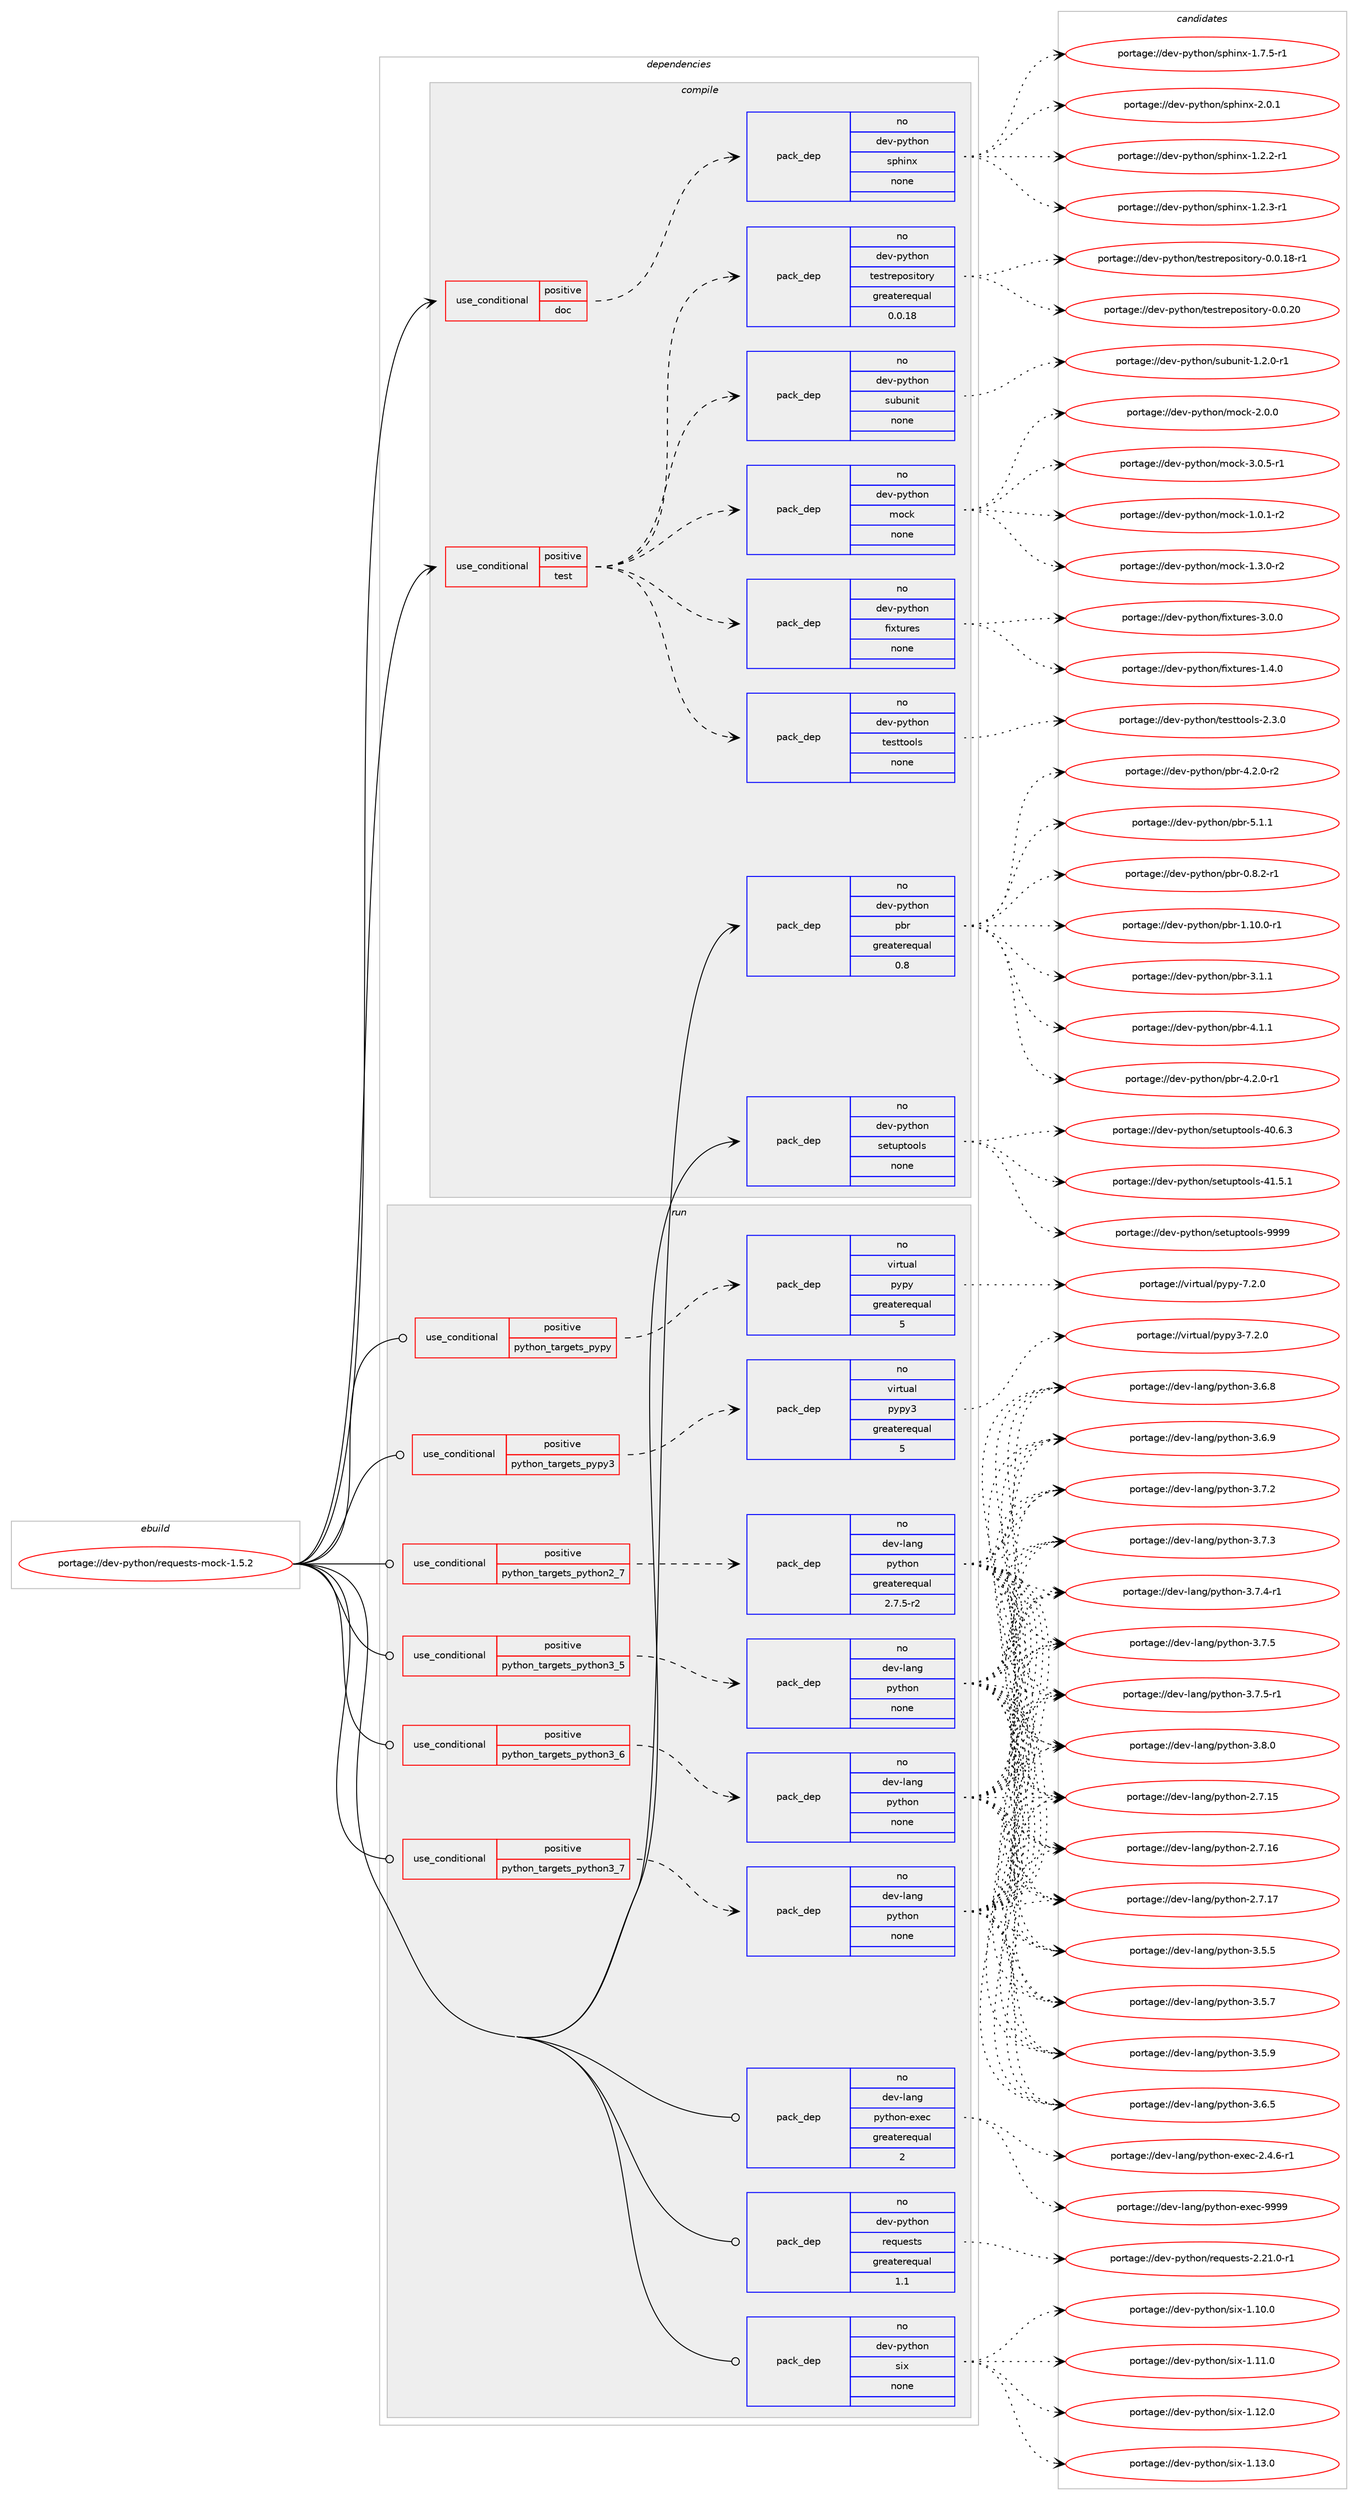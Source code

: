 digraph prolog {

# *************
# Graph options
# *************

newrank=true;
concentrate=true;
compound=true;
graph [rankdir=LR,fontname=Helvetica,fontsize=10,ranksep=1.5];#, ranksep=2.5, nodesep=0.2];
edge  [arrowhead=vee];
node  [fontname=Helvetica,fontsize=10];

# **********
# The ebuild
# **********

subgraph cluster_leftcol {
color=gray;
rank=same;
label=<<i>ebuild</i>>;
id [label="portage://dev-python/requests-mock-1.5.2", color=red, width=4, href="../dev-python/requests-mock-1.5.2.svg"];
}

# ****************
# The dependencies
# ****************

subgraph cluster_midcol {
color=gray;
label=<<i>dependencies</i>>;
subgraph cluster_compile {
fillcolor="#eeeeee";
style=filled;
label=<<i>compile</i>>;
subgraph cond37958 {
dependency170275 [label=<<TABLE BORDER="0" CELLBORDER="1" CELLSPACING="0" CELLPADDING="4"><TR><TD ROWSPAN="3" CELLPADDING="10">use_conditional</TD></TR><TR><TD>positive</TD></TR><TR><TD>doc</TD></TR></TABLE>>, shape=none, color=red];
subgraph pack128914 {
dependency170276 [label=<<TABLE BORDER="0" CELLBORDER="1" CELLSPACING="0" CELLPADDING="4" WIDTH="220"><TR><TD ROWSPAN="6" CELLPADDING="30">pack_dep</TD></TR><TR><TD WIDTH="110">no</TD></TR><TR><TD>dev-python</TD></TR><TR><TD>sphinx</TD></TR><TR><TD>none</TD></TR><TR><TD></TD></TR></TABLE>>, shape=none, color=blue];
}
dependency170275:e -> dependency170276:w [weight=20,style="dashed",arrowhead="vee"];
}
id:e -> dependency170275:w [weight=20,style="solid",arrowhead="vee"];
subgraph cond37959 {
dependency170277 [label=<<TABLE BORDER="0" CELLBORDER="1" CELLSPACING="0" CELLPADDING="4"><TR><TD ROWSPAN="3" CELLPADDING="10">use_conditional</TD></TR><TR><TD>positive</TD></TR><TR><TD>test</TD></TR></TABLE>>, shape=none, color=red];
subgraph pack128915 {
dependency170278 [label=<<TABLE BORDER="0" CELLBORDER="1" CELLSPACING="0" CELLPADDING="4" WIDTH="220"><TR><TD ROWSPAN="6" CELLPADDING="30">pack_dep</TD></TR><TR><TD WIDTH="110">no</TD></TR><TR><TD>dev-python</TD></TR><TR><TD>fixtures</TD></TR><TR><TD>none</TD></TR><TR><TD></TD></TR></TABLE>>, shape=none, color=blue];
}
dependency170277:e -> dependency170278:w [weight=20,style="dashed",arrowhead="vee"];
subgraph pack128916 {
dependency170279 [label=<<TABLE BORDER="0" CELLBORDER="1" CELLSPACING="0" CELLPADDING="4" WIDTH="220"><TR><TD ROWSPAN="6" CELLPADDING="30">pack_dep</TD></TR><TR><TD WIDTH="110">no</TD></TR><TR><TD>dev-python</TD></TR><TR><TD>mock</TD></TR><TR><TD>none</TD></TR><TR><TD></TD></TR></TABLE>>, shape=none, color=blue];
}
dependency170277:e -> dependency170279:w [weight=20,style="dashed",arrowhead="vee"];
subgraph pack128917 {
dependency170280 [label=<<TABLE BORDER="0" CELLBORDER="1" CELLSPACING="0" CELLPADDING="4" WIDTH="220"><TR><TD ROWSPAN="6" CELLPADDING="30">pack_dep</TD></TR><TR><TD WIDTH="110">no</TD></TR><TR><TD>dev-python</TD></TR><TR><TD>subunit</TD></TR><TR><TD>none</TD></TR><TR><TD></TD></TR></TABLE>>, shape=none, color=blue];
}
dependency170277:e -> dependency170280:w [weight=20,style="dashed",arrowhead="vee"];
subgraph pack128918 {
dependency170281 [label=<<TABLE BORDER="0" CELLBORDER="1" CELLSPACING="0" CELLPADDING="4" WIDTH="220"><TR><TD ROWSPAN="6" CELLPADDING="30">pack_dep</TD></TR><TR><TD WIDTH="110">no</TD></TR><TR><TD>dev-python</TD></TR><TR><TD>testrepository</TD></TR><TR><TD>greaterequal</TD></TR><TR><TD>0.0.18</TD></TR></TABLE>>, shape=none, color=blue];
}
dependency170277:e -> dependency170281:w [weight=20,style="dashed",arrowhead="vee"];
subgraph pack128919 {
dependency170282 [label=<<TABLE BORDER="0" CELLBORDER="1" CELLSPACING="0" CELLPADDING="4" WIDTH="220"><TR><TD ROWSPAN="6" CELLPADDING="30">pack_dep</TD></TR><TR><TD WIDTH="110">no</TD></TR><TR><TD>dev-python</TD></TR><TR><TD>testtools</TD></TR><TR><TD>none</TD></TR><TR><TD></TD></TR></TABLE>>, shape=none, color=blue];
}
dependency170277:e -> dependency170282:w [weight=20,style="dashed",arrowhead="vee"];
}
id:e -> dependency170277:w [weight=20,style="solid",arrowhead="vee"];
subgraph pack128920 {
dependency170283 [label=<<TABLE BORDER="0" CELLBORDER="1" CELLSPACING="0" CELLPADDING="4" WIDTH="220"><TR><TD ROWSPAN="6" CELLPADDING="30">pack_dep</TD></TR><TR><TD WIDTH="110">no</TD></TR><TR><TD>dev-python</TD></TR><TR><TD>pbr</TD></TR><TR><TD>greaterequal</TD></TR><TR><TD>0.8</TD></TR></TABLE>>, shape=none, color=blue];
}
id:e -> dependency170283:w [weight=20,style="solid",arrowhead="vee"];
subgraph pack128921 {
dependency170284 [label=<<TABLE BORDER="0" CELLBORDER="1" CELLSPACING="0" CELLPADDING="4" WIDTH="220"><TR><TD ROWSPAN="6" CELLPADDING="30">pack_dep</TD></TR><TR><TD WIDTH="110">no</TD></TR><TR><TD>dev-python</TD></TR><TR><TD>setuptools</TD></TR><TR><TD>none</TD></TR><TR><TD></TD></TR></TABLE>>, shape=none, color=blue];
}
id:e -> dependency170284:w [weight=20,style="solid",arrowhead="vee"];
}
subgraph cluster_compileandrun {
fillcolor="#eeeeee";
style=filled;
label=<<i>compile and run</i>>;
}
subgraph cluster_run {
fillcolor="#eeeeee";
style=filled;
label=<<i>run</i>>;
subgraph cond37960 {
dependency170285 [label=<<TABLE BORDER="0" CELLBORDER="1" CELLSPACING="0" CELLPADDING="4"><TR><TD ROWSPAN="3" CELLPADDING="10">use_conditional</TD></TR><TR><TD>positive</TD></TR><TR><TD>python_targets_pypy</TD></TR></TABLE>>, shape=none, color=red];
subgraph pack128922 {
dependency170286 [label=<<TABLE BORDER="0" CELLBORDER="1" CELLSPACING="0" CELLPADDING="4" WIDTH="220"><TR><TD ROWSPAN="6" CELLPADDING="30">pack_dep</TD></TR><TR><TD WIDTH="110">no</TD></TR><TR><TD>virtual</TD></TR><TR><TD>pypy</TD></TR><TR><TD>greaterequal</TD></TR><TR><TD>5</TD></TR></TABLE>>, shape=none, color=blue];
}
dependency170285:e -> dependency170286:w [weight=20,style="dashed",arrowhead="vee"];
}
id:e -> dependency170285:w [weight=20,style="solid",arrowhead="odot"];
subgraph cond37961 {
dependency170287 [label=<<TABLE BORDER="0" CELLBORDER="1" CELLSPACING="0" CELLPADDING="4"><TR><TD ROWSPAN="3" CELLPADDING="10">use_conditional</TD></TR><TR><TD>positive</TD></TR><TR><TD>python_targets_pypy3</TD></TR></TABLE>>, shape=none, color=red];
subgraph pack128923 {
dependency170288 [label=<<TABLE BORDER="0" CELLBORDER="1" CELLSPACING="0" CELLPADDING="4" WIDTH="220"><TR><TD ROWSPAN="6" CELLPADDING="30">pack_dep</TD></TR><TR><TD WIDTH="110">no</TD></TR><TR><TD>virtual</TD></TR><TR><TD>pypy3</TD></TR><TR><TD>greaterequal</TD></TR><TR><TD>5</TD></TR></TABLE>>, shape=none, color=blue];
}
dependency170287:e -> dependency170288:w [weight=20,style="dashed",arrowhead="vee"];
}
id:e -> dependency170287:w [weight=20,style="solid",arrowhead="odot"];
subgraph cond37962 {
dependency170289 [label=<<TABLE BORDER="0" CELLBORDER="1" CELLSPACING="0" CELLPADDING="4"><TR><TD ROWSPAN="3" CELLPADDING="10">use_conditional</TD></TR><TR><TD>positive</TD></TR><TR><TD>python_targets_python2_7</TD></TR></TABLE>>, shape=none, color=red];
subgraph pack128924 {
dependency170290 [label=<<TABLE BORDER="0" CELLBORDER="1" CELLSPACING="0" CELLPADDING="4" WIDTH="220"><TR><TD ROWSPAN="6" CELLPADDING="30">pack_dep</TD></TR><TR><TD WIDTH="110">no</TD></TR><TR><TD>dev-lang</TD></TR><TR><TD>python</TD></TR><TR><TD>greaterequal</TD></TR><TR><TD>2.7.5-r2</TD></TR></TABLE>>, shape=none, color=blue];
}
dependency170289:e -> dependency170290:w [weight=20,style="dashed",arrowhead="vee"];
}
id:e -> dependency170289:w [weight=20,style="solid",arrowhead="odot"];
subgraph cond37963 {
dependency170291 [label=<<TABLE BORDER="0" CELLBORDER="1" CELLSPACING="0" CELLPADDING="4"><TR><TD ROWSPAN="3" CELLPADDING="10">use_conditional</TD></TR><TR><TD>positive</TD></TR><TR><TD>python_targets_python3_5</TD></TR></TABLE>>, shape=none, color=red];
subgraph pack128925 {
dependency170292 [label=<<TABLE BORDER="0" CELLBORDER="1" CELLSPACING="0" CELLPADDING="4" WIDTH="220"><TR><TD ROWSPAN="6" CELLPADDING="30">pack_dep</TD></TR><TR><TD WIDTH="110">no</TD></TR><TR><TD>dev-lang</TD></TR><TR><TD>python</TD></TR><TR><TD>none</TD></TR><TR><TD></TD></TR></TABLE>>, shape=none, color=blue];
}
dependency170291:e -> dependency170292:w [weight=20,style="dashed",arrowhead="vee"];
}
id:e -> dependency170291:w [weight=20,style="solid",arrowhead="odot"];
subgraph cond37964 {
dependency170293 [label=<<TABLE BORDER="0" CELLBORDER="1" CELLSPACING="0" CELLPADDING="4"><TR><TD ROWSPAN="3" CELLPADDING="10">use_conditional</TD></TR><TR><TD>positive</TD></TR><TR><TD>python_targets_python3_6</TD></TR></TABLE>>, shape=none, color=red];
subgraph pack128926 {
dependency170294 [label=<<TABLE BORDER="0" CELLBORDER="1" CELLSPACING="0" CELLPADDING="4" WIDTH="220"><TR><TD ROWSPAN="6" CELLPADDING="30">pack_dep</TD></TR><TR><TD WIDTH="110">no</TD></TR><TR><TD>dev-lang</TD></TR><TR><TD>python</TD></TR><TR><TD>none</TD></TR><TR><TD></TD></TR></TABLE>>, shape=none, color=blue];
}
dependency170293:e -> dependency170294:w [weight=20,style="dashed",arrowhead="vee"];
}
id:e -> dependency170293:w [weight=20,style="solid",arrowhead="odot"];
subgraph cond37965 {
dependency170295 [label=<<TABLE BORDER="0" CELLBORDER="1" CELLSPACING="0" CELLPADDING="4"><TR><TD ROWSPAN="3" CELLPADDING="10">use_conditional</TD></TR><TR><TD>positive</TD></TR><TR><TD>python_targets_python3_7</TD></TR></TABLE>>, shape=none, color=red];
subgraph pack128927 {
dependency170296 [label=<<TABLE BORDER="0" CELLBORDER="1" CELLSPACING="0" CELLPADDING="4" WIDTH="220"><TR><TD ROWSPAN="6" CELLPADDING="30">pack_dep</TD></TR><TR><TD WIDTH="110">no</TD></TR><TR><TD>dev-lang</TD></TR><TR><TD>python</TD></TR><TR><TD>none</TD></TR><TR><TD></TD></TR></TABLE>>, shape=none, color=blue];
}
dependency170295:e -> dependency170296:w [weight=20,style="dashed",arrowhead="vee"];
}
id:e -> dependency170295:w [weight=20,style="solid",arrowhead="odot"];
subgraph pack128928 {
dependency170297 [label=<<TABLE BORDER="0" CELLBORDER="1" CELLSPACING="0" CELLPADDING="4" WIDTH="220"><TR><TD ROWSPAN="6" CELLPADDING="30">pack_dep</TD></TR><TR><TD WIDTH="110">no</TD></TR><TR><TD>dev-lang</TD></TR><TR><TD>python-exec</TD></TR><TR><TD>greaterequal</TD></TR><TR><TD>2</TD></TR></TABLE>>, shape=none, color=blue];
}
id:e -> dependency170297:w [weight=20,style="solid",arrowhead="odot"];
subgraph pack128929 {
dependency170298 [label=<<TABLE BORDER="0" CELLBORDER="1" CELLSPACING="0" CELLPADDING="4" WIDTH="220"><TR><TD ROWSPAN="6" CELLPADDING="30">pack_dep</TD></TR><TR><TD WIDTH="110">no</TD></TR><TR><TD>dev-python</TD></TR><TR><TD>requests</TD></TR><TR><TD>greaterequal</TD></TR><TR><TD>1.1</TD></TR></TABLE>>, shape=none, color=blue];
}
id:e -> dependency170298:w [weight=20,style="solid",arrowhead="odot"];
subgraph pack128930 {
dependency170299 [label=<<TABLE BORDER="0" CELLBORDER="1" CELLSPACING="0" CELLPADDING="4" WIDTH="220"><TR><TD ROWSPAN="6" CELLPADDING="30">pack_dep</TD></TR><TR><TD WIDTH="110">no</TD></TR><TR><TD>dev-python</TD></TR><TR><TD>six</TD></TR><TR><TD>none</TD></TR><TR><TD></TD></TR></TABLE>>, shape=none, color=blue];
}
id:e -> dependency170299:w [weight=20,style="solid",arrowhead="odot"];
}
}

# **************
# The candidates
# **************

subgraph cluster_choices {
rank=same;
color=gray;
label=<<i>candidates</i>>;

subgraph choice128914 {
color=black;
nodesep=1;
choiceportage10010111845112121116104111110471151121041051101204549465046504511449 [label="portage://dev-python/sphinx-1.2.2-r1", color=red, width=4,href="../dev-python/sphinx-1.2.2-r1.svg"];
choiceportage10010111845112121116104111110471151121041051101204549465046514511449 [label="portage://dev-python/sphinx-1.2.3-r1", color=red, width=4,href="../dev-python/sphinx-1.2.3-r1.svg"];
choiceportage10010111845112121116104111110471151121041051101204549465546534511449 [label="portage://dev-python/sphinx-1.7.5-r1", color=red, width=4,href="../dev-python/sphinx-1.7.5-r1.svg"];
choiceportage1001011184511212111610411111047115112104105110120455046484649 [label="portage://dev-python/sphinx-2.0.1", color=red, width=4,href="../dev-python/sphinx-2.0.1.svg"];
dependency170276:e -> choiceportage10010111845112121116104111110471151121041051101204549465046504511449:w [style=dotted,weight="100"];
dependency170276:e -> choiceportage10010111845112121116104111110471151121041051101204549465046514511449:w [style=dotted,weight="100"];
dependency170276:e -> choiceportage10010111845112121116104111110471151121041051101204549465546534511449:w [style=dotted,weight="100"];
dependency170276:e -> choiceportage1001011184511212111610411111047115112104105110120455046484649:w [style=dotted,weight="100"];
}
subgraph choice128915 {
color=black;
nodesep=1;
choiceportage1001011184511212111610411111047102105120116117114101115454946524648 [label="portage://dev-python/fixtures-1.4.0", color=red, width=4,href="../dev-python/fixtures-1.4.0.svg"];
choiceportage1001011184511212111610411111047102105120116117114101115455146484648 [label="portage://dev-python/fixtures-3.0.0", color=red, width=4,href="../dev-python/fixtures-3.0.0.svg"];
dependency170278:e -> choiceportage1001011184511212111610411111047102105120116117114101115454946524648:w [style=dotted,weight="100"];
dependency170278:e -> choiceportage1001011184511212111610411111047102105120116117114101115455146484648:w [style=dotted,weight="100"];
}
subgraph choice128916 {
color=black;
nodesep=1;
choiceportage1001011184511212111610411111047109111991074549464846494511450 [label="portage://dev-python/mock-1.0.1-r2", color=red, width=4,href="../dev-python/mock-1.0.1-r2.svg"];
choiceportage1001011184511212111610411111047109111991074549465146484511450 [label="portage://dev-python/mock-1.3.0-r2", color=red, width=4,href="../dev-python/mock-1.3.0-r2.svg"];
choiceportage100101118451121211161041111104710911199107455046484648 [label="portage://dev-python/mock-2.0.0", color=red, width=4,href="../dev-python/mock-2.0.0.svg"];
choiceportage1001011184511212111610411111047109111991074551464846534511449 [label="portage://dev-python/mock-3.0.5-r1", color=red, width=4,href="../dev-python/mock-3.0.5-r1.svg"];
dependency170279:e -> choiceportage1001011184511212111610411111047109111991074549464846494511450:w [style=dotted,weight="100"];
dependency170279:e -> choiceportage1001011184511212111610411111047109111991074549465146484511450:w [style=dotted,weight="100"];
dependency170279:e -> choiceportage100101118451121211161041111104710911199107455046484648:w [style=dotted,weight="100"];
dependency170279:e -> choiceportage1001011184511212111610411111047109111991074551464846534511449:w [style=dotted,weight="100"];
}
subgraph choice128917 {
color=black;
nodesep=1;
choiceportage1001011184511212111610411111047115117981171101051164549465046484511449 [label="portage://dev-python/subunit-1.2.0-r1", color=red, width=4,href="../dev-python/subunit-1.2.0-r1.svg"];
dependency170280:e -> choiceportage1001011184511212111610411111047115117981171101051164549465046484511449:w [style=dotted,weight="100"];
}
subgraph choice128918 {
color=black;
nodesep=1;
choiceportage1001011184511212111610411111047116101115116114101112111115105116111114121454846484649564511449 [label="portage://dev-python/testrepository-0.0.18-r1", color=red, width=4,href="../dev-python/testrepository-0.0.18-r1.svg"];
choiceportage100101118451121211161041111104711610111511611410111211111510511611111412145484648465048 [label="portage://dev-python/testrepository-0.0.20", color=red, width=4,href="../dev-python/testrepository-0.0.20.svg"];
dependency170281:e -> choiceportage1001011184511212111610411111047116101115116114101112111115105116111114121454846484649564511449:w [style=dotted,weight="100"];
dependency170281:e -> choiceportage100101118451121211161041111104711610111511611410111211111510511611111412145484648465048:w [style=dotted,weight="100"];
}
subgraph choice128919 {
color=black;
nodesep=1;
choiceportage1001011184511212111610411111047116101115116116111111108115455046514648 [label="portage://dev-python/testtools-2.3.0", color=red, width=4,href="../dev-python/testtools-2.3.0.svg"];
dependency170282:e -> choiceportage1001011184511212111610411111047116101115116116111111108115455046514648:w [style=dotted,weight="100"];
}
subgraph choice128920 {
color=black;
nodesep=1;
choiceportage1001011184511212111610411111047112981144548465646504511449 [label="portage://dev-python/pbr-0.8.2-r1", color=red, width=4,href="../dev-python/pbr-0.8.2-r1.svg"];
choiceportage100101118451121211161041111104711298114454946494846484511449 [label="portage://dev-python/pbr-1.10.0-r1", color=red, width=4,href="../dev-python/pbr-1.10.0-r1.svg"];
choiceportage100101118451121211161041111104711298114455146494649 [label="portage://dev-python/pbr-3.1.1", color=red, width=4,href="../dev-python/pbr-3.1.1.svg"];
choiceportage100101118451121211161041111104711298114455246494649 [label="portage://dev-python/pbr-4.1.1", color=red, width=4,href="../dev-python/pbr-4.1.1.svg"];
choiceportage1001011184511212111610411111047112981144552465046484511449 [label="portage://dev-python/pbr-4.2.0-r1", color=red, width=4,href="../dev-python/pbr-4.2.0-r1.svg"];
choiceportage1001011184511212111610411111047112981144552465046484511450 [label="portage://dev-python/pbr-4.2.0-r2", color=red, width=4,href="../dev-python/pbr-4.2.0-r2.svg"];
choiceportage100101118451121211161041111104711298114455346494649 [label="portage://dev-python/pbr-5.1.1", color=red, width=4,href="../dev-python/pbr-5.1.1.svg"];
dependency170283:e -> choiceportage1001011184511212111610411111047112981144548465646504511449:w [style=dotted,weight="100"];
dependency170283:e -> choiceportage100101118451121211161041111104711298114454946494846484511449:w [style=dotted,weight="100"];
dependency170283:e -> choiceportage100101118451121211161041111104711298114455146494649:w [style=dotted,weight="100"];
dependency170283:e -> choiceportage100101118451121211161041111104711298114455246494649:w [style=dotted,weight="100"];
dependency170283:e -> choiceportage1001011184511212111610411111047112981144552465046484511449:w [style=dotted,weight="100"];
dependency170283:e -> choiceportage1001011184511212111610411111047112981144552465046484511450:w [style=dotted,weight="100"];
dependency170283:e -> choiceportage100101118451121211161041111104711298114455346494649:w [style=dotted,weight="100"];
}
subgraph choice128921 {
color=black;
nodesep=1;
choiceportage100101118451121211161041111104711510111611711211611111110811545524846544651 [label="portage://dev-python/setuptools-40.6.3", color=red, width=4,href="../dev-python/setuptools-40.6.3.svg"];
choiceportage100101118451121211161041111104711510111611711211611111110811545524946534649 [label="portage://dev-python/setuptools-41.5.1", color=red, width=4,href="../dev-python/setuptools-41.5.1.svg"];
choiceportage10010111845112121116104111110471151011161171121161111111081154557575757 [label="portage://dev-python/setuptools-9999", color=red, width=4,href="../dev-python/setuptools-9999.svg"];
dependency170284:e -> choiceportage100101118451121211161041111104711510111611711211611111110811545524846544651:w [style=dotted,weight="100"];
dependency170284:e -> choiceportage100101118451121211161041111104711510111611711211611111110811545524946534649:w [style=dotted,weight="100"];
dependency170284:e -> choiceportage10010111845112121116104111110471151011161171121161111111081154557575757:w [style=dotted,weight="100"];
}
subgraph choice128922 {
color=black;
nodesep=1;
choiceportage1181051141161179710847112121112121455546504648 [label="portage://virtual/pypy-7.2.0", color=red, width=4,href="../virtual/pypy-7.2.0.svg"];
dependency170286:e -> choiceportage1181051141161179710847112121112121455546504648:w [style=dotted,weight="100"];
}
subgraph choice128923 {
color=black;
nodesep=1;
choiceportage118105114116117971084711212111212151455546504648 [label="portage://virtual/pypy3-7.2.0", color=red, width=4,href="../virtual/pypy3-7.2.0.svg"];
dependency170288:e -> choiceportage118105114116117971084711212111212151455546504648:w [style=dotted,weight="100"];
}
subgraph choice128924 {
color=black;
nodesep=1;
choiceportage10010111845108971101034711212111610411111045504655464953 [label="portage://dev-lang/python-2.7.15", color=red, width=4,href="../dev-lang/python-2.7.15.svg"];
choiceportage10010111845108971101034711212111610411111045504655464954 [label="portage://dev-lang/python-2.7.16", color=red, width=4,href="../dev-lang/python-2.7.16.svg"];
choiceportage10010111845108971101034711212111610411111045504655464955 [label="portage://dev-lang/python-2.7.17", color=red, width=4,href="../dev-lang/python-2.7.17.svg"];
choiceportage100101118451089711010347112121116104111110455146534653 [label="portage://dev-lang/python-3.5.5", color=red, width=4,href="../dev-lang/python-3.5.5.svg"];
choiceportage100101118451089711010347112121116104111110455146534655 [label="portage://dev-lang/python-3.5.7", color=red, width=4,href="../dev-lang/python-3.5.7.svg"];
choiceportage100101118451089711010347112121116104111110455146534657 [label="portage://dev-lang/python-3.5.9", color=red, width=4,href="../dev-lang/python-3.5.9.svg"];
choiceportage100101118451089711010347112121116104111110455146544653 [label="portage://dev-lang/python-3.6.5", color=red, width=4,href="../dev-lang/python-3.6.5.svg"];
choiceportage100101118451089711010347112121116104111110455146544656 [label="portage://dev-lang/python-3.6.8", color=red, width=4,href="../dev-lang/python-3.6.8.svg"];
choiceportage100101118451089711010347112121116104111110455146544657 [label="portage://dev-lang/python-3.6.9", color=red, width=4,href="../dev-lang/python-3.6.9.svg"];
choiceportage100101118451089711010347112121116104111110455146554650 [label="portage://dev-lang/python-3.7.2", color=red, width=4,href="../dev-lang/python-3.7.2.svg"];
choiceportage100101118451089711010347112121116104111110455146554651 [label="portage://dev-lang/python-3.7.3", color=red, width=4,href="../dev-lang/python-3.7.3.svg"];
choiceportage1001011184510897110103471121211161041111104551465546524511449 [label="portage://dev-lang/python-3.7.4-r1", color=red, width=4,href="../dev-lang/python-3.7.4-r1.svg"];
choiceportage100101118451089711010347112121116104111110455146554653 [label="portage://dev-lang/python-3.7.5", color=red, width=4,href="../dev-lang/python-3.7.5.svg"];
choiceportage1001011184510897110103471121211161041111104551465546534511449 [label="portage://dev-lang/python-3.7.5-r1", color=red, width=4,href="../dev-lang/python-3.7.5-r1.svg"];
choiceportage100101118451089711010347112121116104111110455146564648 [label="portage://dev-lang/python-3.8.0", color=red, width=4,href="../dev-lang/python-3.8.0.svg"];
dependency170290:e -> choiceportage10010111845108971101034711212111610411111045504655464953:w [style=dotted,weight="100"];
dependency170290:e -> choiceportage10010111845108971101034711212111610411111045504655464954:w [style=dotted,weight="100"];
dependency170290:e -> choiceportage10010111845108971101034711212111610411111045504655464955:w [style=dotted,weight="100"];
dependency170290:e -> choiceportage100101118451089711010347112121116104111110455146534653:w [style=dotted,weight="100"];
dependency170290:e -> choiceportage100101118451089711010347112121116104111110455146534655:w [style=dotted,weight="100"];
dependency170290:e -> choiceportage100101118451089711010347112121116104111110455146534657:w [style=dotted,weight="100"];
dependency170290:e -> choiceportage100101118451089711010347112121116104111110455146544653:w [style=dotted,weight="100"];
dependency170290:e -> choiceportage100101118451089711010347112121116104111110455146544656:w [style=dotted,weight="100"];
dependency170290:e -> choiceportage100101118451089711010347112121116104111110455146544657:w [style=dotted,weight="100"];
dependency170290:e -> choiceportage100101118451089711010347112121116104111110455146554650:w [style=dotted,weight="100"];
dependency170290:e -> choiceportage100101118451089711010347112121116104111110455146554651:w [style=dotted,weight="100"];
dependency170290:e -> choiceportage1001011184510897110103471121211161041111104551465546524511449:w [style=dotted,weight="100"];
dependency170290:e -> choiceportage100101118451089711010347112121116104111110455146554653:w [style=dotted,weight="100"];
dependency170290:e -> choiceportage1001011184510897110103471121211161041111104551465546534511449:w [style=dotted,weight="100"];
dependency170290:e -> choiceportage100101118451089711010347112121116104111110455146564648:w [style=dotted,weight="100"];
}
subgraph choice128925 {
color=black;
nodesep=1;
choiceportage10010111845108971101034711212111610411111045504655464953 [label="portage://dev-lang/python-2.7.15", color=red, width=4,href="../dev-lang/python-2.7.15.svg"];
choiceportage10010111845108971101034711212111610411111045504655464954 [label="portage://dev-lang/python-2.7.16", color=red, width=4,href="../dev-lang/python-2.7.16.svg"];
choiceportage10010111845108971101034711212111610411111045504655464955 [label="portage://dev-lang/python-2.7.17", color=red, width=4,href="../dev-lang/python-2.7.17.svg"];
choiceportage100101118451089711010347112121116104111110455146534653 [label="portage://dev-lang/python-3.5.5", color=red, width=4,href="../dev-lang/python-3.5.5.svg"];
choiceportage100101118451089711010347112121116104111110455146534655 [label="portage://dev-lang/python-3.5.7", color=red, width=4,href="../dev-lang/python-3.5.7.svg"];
choiceportage100101118451089711010347112121116104111110455146534657 [label="portage://dev-lang/python-3.5.9", color=red, width=4,href="../dev-lang/python-3.5.9.svg"];
choiceportage100101118451089711010347112121116104111110455146544653 [label="portage://dev-lang/python-3.6.5", color=red, width=4,href="../dev-lang/python-3.6.5.svg"];
choiceportage100101118451089711010347112121116104111110455146544656 [label="portage://dev-lang/python-3.6.8", color=red, width=4,href="../dev-lang/python-3.6.8.svg"];
choiceportage100101118451089711010347112121116104111110455146544657 [label="portage://dev-lang/python-3.6.9", color=red, width=4,href="../dev-lang/python-3.6.9.svg"];
choiceportage100101118451089711010347112121116104111110455146554650 [label="portage://dev-lang/python-3.7.2", color=red, width=4,href="../dev-lang/python-3.7.2.svg"];
choiceportage100101118451089711010347112121116104111110455146554651 [label="portage://dev-lang/python-3.7.3", color=red, width=4,href="../dev-lang/python-3.7.3.svg"];
choiceportage1001011184510897110103471121211161041111104551465546524511449 [label="portage://dev-lang/python-3.7.4-r1", color=red, width=4,href="../dev-lang/python-3.7.4-r1.svg"];
choiceportage100101118451089711010347112121116104111110455146554653 [label="portage://dev-lang/python-3.7.5", color=red, width=4,href="../dev-lang/python-3.7.5.svg"];
choiceportage1001011184510897110103471121211161041111104551465546534511449 [label="portage://dev-lang/python-3.7.5-r1", color=red, width=4,href="../dev-lang/python-3.7.5-r1.svg"];
choiceportage100101118451089711010347112121116104111110455146564648 [label="portage://dev-lang/python-3.8.0", color=red, width=4,href="../dev-lang/python-3.8.0.svg"];
dependency170292:e -> choiceportage10010111845108971101034711212111610411111045504655464953:w [style=dotted,weight="100"];
dependency170292:e -> choiceportage10010111845108971101034711212111610411111045504655464954:w [style=dotted,weight="100"];
dependency170292:e -> choiceportage10010111845108971101034711212111610411111045504655464955:w [style=dotted,weight="100"];
dependency170292:e -> choiceportage100101118451089711010347112121116104111110455146534653:w [style=dotted,weight="100"];
dependency170292:e -> choiceportage100101118451089711010347112121116104111110455146534655:w [style=dotted,weight="100"];
dependency170292:e -> choiceportage100101118451089711010347112121116104111110455146534657:w [style=dotted,weight="100"];
dependency170292:e -> choiceportage100101118451089711010347112121116104111110455146544653:w [style=dotted,weight="100"];
dependency170292:e -> choiceportage100101118451089711010347112121116104111110455146544656:w [style=dotted,weight="100"];
dependency170292:e -> choiceportage100101118451089711010347112121116104111110455146544657:w [style=dotted,weight="100"];
dependency170292:e -> choiceportage100101118451089711010347112121116104111110455146554650:w [style=dotted,weight="100"];
dependency170292:e -> choiceportage100101118451089711010347112121116104111110455146554651:w [style=dotted,weight="100"];
dependency170292:e -> choiceportage1001011184510897110103471121211161041111104551465546524511449:w [style=dotted,weight="100"];
dependency170292:e -> choiceportage100101118451089711010347112121116104111110455146554653:w [style=dotted,weight="100"];
dependency170292:e -> choiceportage1001011184510897110103471121211161041111104551465546534511449:w [style=dotted,weight="100"];
dependency170292:e -> choiceportage100101118451089711010347112121116104111110455146564648:w [style=dotted,weight="100"];
}
subgraph choice128926 {
color=black;
nodesep=1;
choiceportage10010111845108971101034711212111610411111045504655464953 [label="portage://dev-lang/python-2.7.15", color=red, width=4,href="../dev-lang/python-2.7.15.svg"];
choiceportage10010111845108971101034711212111610411111045504655464954 [label="portage://dev-lang/python-2.7.16", color=red, width=4,href="../dev-lang/python-2.7.16.svg"];
choiceportage10010111845108971101034711212111610411111045504655464955 [label="portage://dev-lang/python-2.7.17", color=red, width=4,href="../dev-lang/python-2.7.17.svg"];
choiceportage100101118451089711010347112121116104111110455146534653 [label="portage://dev-lang/python-3.5.5", color=red, width=4,href="../dev-lang/python-3.5.5.svg"];
choiceportage100101118451089711010347112121116104111110455146534655 [label="portage://dev-lang/python-3.5.7", color=red, width=4,href="../dev-lang/python-3.5.7.svg"];
choiceportage100101118451089711010347112121116104111110455146534657 [label="portage://dev-lang/python-3.5.9", color=red, width=4,href="../dev-lang/python-3.5.9.svg"];
choiceportage100101118451089711010347112121116104111110455146544653 [label="portage://dev-lang/python-3.6.5", color=red, width=4,href="../dev-lang/python-3.6.5.svg"];
choiceportage100101118451089711010347112121116104111110455146544656 [label="portage://dev-lang/python-3.6.8", color=red, width=4,href="../dev-lang/python-3.6.8.svg"];
choiceportage100101118451089711010347112121116104111110455146544657 [label="portage://dev-lang/python-3.6.9", color=red, width=4,href="../dev-lang/python-3.6.9.svg"];
choiceportage100101118451089711010347112121116104111110455146554650 [label="portage://dev-lang/python-3.7.2", color=red, width=4,href="../dev-lang/python-3.7.2.svg"];
choiceportage100101118451089711010347112121116104111110455146554651 [label="portage://dev-lang/python-3.7.3", color=red, width=4,href="../dev-lang/python-3.7.3.svg"];
choiceportage1001011184510897110103471121211161041111104551465546524511449 [label="portage://dev-lang/python-3.7.4-r1", color=red, width=4,href="../dev-lang/python-3.7.4-r1.svg"];
choiceportage100101118451089711010347112121116104111110455146554653 [label="portage://dev-lang/python-3.7.5", color=red, width=4,href="../dev-lang/python-3.7.5.svg"];
choiceportage1001011184510897110103471121211161041111104551465546534511449 [label="portage://dev-lang/python-3.7.5-r1", color=red, width=4,href="../dev-lang/python-3.7.5-r1.svg"];
choiceportage100101118451089711010347112121116104111110455146564648 [label="portage://dev-lang/python-3.8.0", color=red, width=4,href="../dev-lang/python-3.8.0.svg"];
dependency170294:e -> choiceportage10010111845108971101034711212111610411111045504655464953:w [style=dotted,weight="100"];
dependency170294:e -> choiceportage10010111845108971101034711212111610411111045504655464954:w [style=dotted,weight="100"];
dependency170294:e -> choiceportage10010111845108971101034711212111610411111045504655464955:w [style=dotted,weight="100"];
dependency170294:e -> choiceportage100101118451089711010347112121116104111110455146534653:w [style=dotted,weight="100"];
dependency170294:e -> choiceportage100101118451089711010347112121116104111110455146534655:w [style=dotted,weight="100"];
dependency170294:e -> choiceportage100101118451089711010347112121116104111110455146534657:w [style=dotted,weight="100"];
dependency170294:e -> choiceportage100101118451089711010347112121116104111110455146544653:w [style=dotted,weight="100"];
dependency170294:e -> choiceportage100101118451089711010347112121116104111110455146544656:w [style=dotted,weight="100"];
dependency170294:e -> choiceportage100101118451089711010347112121116104111110455146544657:w [style=dotted,weight="100"];
dependency170294:e -> choiceportage100101118451089711010347112121116104111110455146554650:w [style=dotted,weight="100"];
dependency170294:e -> choiceportage100101118451089711010347112121116104111110455146554651:w [style=dotted,weight="100"];
dependency170294:e -> choiceportage1001011184510897110103471121211161041111104551465546524511449:w [style=dotted,weight="100"];
dependency170294:e -> choiceportage100101118451089711010347112121116104111110455146554653:w [style=dotted,weight="100"];
dependency170294:e -> choiceportage1001011184510897110103471121211161041111104551465546534511449:w [style=dotted,weight="100"];
dependency170294:e -> choiceportage100101118451089711010347112121116104111110455146564648:w [style=dotted,weight="100"];
}
subgraph choice128927 {
color=black;
nodesep=1;
choiceportage10010111845108971101034711212111610411111045504655464953 [label="portage://dev-lang/python-2.7.15", color=red, width=4,href="../dev-lang/python-2.7.15.svg"];
choiceportage10010111845108971101034711212111610411111045504655464954 [label="portage://dev-lang/python-2.7.16", color=red, width=4,href="../dev-lang/python-2.7.16.svg"];
choiceportage10010111845108971101034711212111610411111045504655464955 [label="portage://dev-lang/python-2.7.17", color=red, width=4,href="../dev-lang/python-2.7.17.svg"];
choiceportage100101118451089711010347112121116104111110455146534653 [label="portage://dev-lang/python-3.5.5", color=red, width=4,href="../dev-lang/python-3.5.5.svg"];
choiceportage100101118451089711010347112121116104111110455146534655 [label="portage://dev-lang/python-3.5.7", color=red, width=4,href="../dev-lang/python-3.5.7.svg"];
choiceportage100101118451089711010347112121116104111110455146534657 [label="portage://dev-lang/python-3.5.9", color=red, width=4,href="../dev-lang/python-3.5.9.svg"];
choiceportage100101118451089711010347112121116104111110455146544653 [label="portage://dev-lang/python-3.6.5", color=red, width=4,href="../dev-lang/python-3.6.5.svg"];
choiceportage100101118451089711010347112121116104111110455146544656 [label="portage://dev-lang/python-3.6.8", color=red, width=4,href="../dev-lang/python-3.6.8.svg"];
choiceportage100101118451089711010347112121116104111110455146544657 [label="portage://dev-lang/python-3.6.9", color=red, width=4,href="../dev-lang/python-3.6.9.svg"];
choiceportage100101118451089711010347112121116104111110455146554650 [label="portage://dev-lang/python-3.7.2", color=red, width=4,href="../dev-lang/python-3.7.2.svg"];
choiceportage100101118451089711010347112121116104111110455146554651 [label="portage://dev-lang/python-3.7.3", color=red, width=4,href="../dev-lang/python-3.7.3.svg"];
choiceportage1001011184510897110103471121211161041111104551465546524511449 [label="portage://dev-lang/python-3.7.4-r1", color=red, width=4,href="../dev-lang/python-3.7.4-r1.svg"];
choiceportage100101118451089711010347112121116104111110455146554653 [label="portage://dev-lang/python-3.7.5", color=red, width=4,href="../dev-lang/python-3.7.5.svg"];
choiceportage1001011184510897110103471121211161041111104551465546534511449 [label="portage://dev-lang/python-3.7.5-r1", color=red, width=4,href="../dev-lang/python-3.7.5-r1.svg"];
choiceportage100101118451089711010347112121116104111110455146564648 [label="portage://dev-lang/python-3.8.0", color=red, width=4,href="../dev-lang/python-3.8.0.svg"];
dependency170296:e -> choiceportage10010111845108971101034711212111610411111045504655464953:w [style=dotted,weight="100"];
dependency170296:e -> choiceportage10010111845108971101034711212111610411111045504655464954:w [style=dotted,weight="100"];
dependency170296:e -> choiceportage10010111845108971101034711212111610411111045504655464955:w [style=dotted,weight="100"];
dependency170296:e -> choiceportage100101118451089711010347112121116104111110455146534653:w [style=dotted,weight="100"];
dependency170296:e -> choiceportage100101118451089711010347112121116104111110455146534655:w [style=dotted,weight="100"];
dependency170296:e -> choiceportage100101118451089711010347112121116104111110455146534657:w [style=dotted,weight="100"];
dependency170296:e -> choiceportage100101118451089711010347112121116104111110455146544653:w [style=dotted,weight="100"];
dependency170296:e -> choiceportage100101118451089711010347112121116104111110455146544656:w [style=dotted,weight="100"];
dependency170296:e -> choiceportage100101118451089711010347112121116104111110455146544657:w [style=dotted,weight="100"];
dependency170296:e -> choiceportage100101118451089711010347112121116104111110455146554650:w [style=dotted,weight="100"];
dependency170296:e -> choiceportage100101118451089711010347112121116104111110455146554651:w [style=dotted,weight="100"];
dependency170296:e -> choiceportage1001011184510897110103471121211161041111104551465546524511449:w [style=dotted,weight="100"];
dependency170296:e -> choiceportage100101118451089711010347112121116104111110455146554653:w [style=dotted,weight="100"];
dependency170296:e -> choiceportage1001011184510897110103471121211161041111104551465546534511449:w [style=dotted,weight="100"];
dependency170296:e -> choiceportage100101118451089711010347112121116104111110455146564648:w [style=dotted,weight="100"];
}
subgraph choice128928 {
color=black;
nodesep=1;
choiceportage10010111845108971101034711212111610411111045101120101994550465246544511449 [label="portage://dev-lang/python-exec-2.4.6-r1", color=red, width=4,href="../dev-lang/python-exec-2.4.6-r1.svg"];
choiceportage10010111845108971101034711212111610411111045101120101994557575757 [label="portage://dev-lang/python-exec-9999", color=red, width=4,href="../dev-lang/python-exec-9999.svg"];
dependency170297:e -> choiceportage10010111845108971101034711212111610411111045101120101994550465246544511449:w [style=dotted,weight="100"];
dependency170297:e -> choiceportage10010111845108971101034711212111610411111045101120101994557575757:w [style=dotted,weight="100"];
}
subgraph choice128929 {
color=black;
nodesep=1;
choiceportage1001011184511212111610411111047114101113117101115116115455046504946484511449 [label="portage://dev-python/requests-2.21.0-r1", color=red, width=4,href="../dev-python/requests-2.21.0-r1.svg"];
dependency170298:e -> choiceportage1001011184511212111610411111047114101113117101115116115455046504946484511449:w [style=dotted,weight="100"];
}
subgraph choice128930 {
color=black;
nodesep=1;
choiceportage100101118451121211161041111104711510512045494649484648 [label="portage://dev-python/six-1.10.0", color=red, width=4,href="../dev-python/six-1.10.0.svg"];
choiceportage100101118451121211161041111104711510512045494649494648 [label="portage://dev-python/six-1.11.0", color=red, width=4,href="../dev-python/six-1.11.0.svg"];
choiceportage100101118451121211161041111104711510512045494649504648 [label="portage://dev-python/six-1.12.0", color=red, width=4,href="../dev-python/six-1.12.0.svg"];
choiceportage100101118451121211161041111104711510512045494649514648 [label="portage://dev-python/six-1.13.0", color=red, width=4,href="../dev-python/six-1.13.0.svg"];
dependency170299:e -> choiceportage100101118451121211161041111104711510512045494649484648:w [style=dotted,weight="100"];
dependency170299:e -> choiceportage100101118451121211161041111104711510512045494649494648:w [style=dotted,weight="100"];
dependency170299:e -> choiceportage100101118451121211161041111104711510512045494649504648:w [style=dotted,weight="100"];
dependency170299:e -> choiceportage100101118451121211161041111104711510512045494649514648:w [style=dotted,weight="100"];
}
}

}
